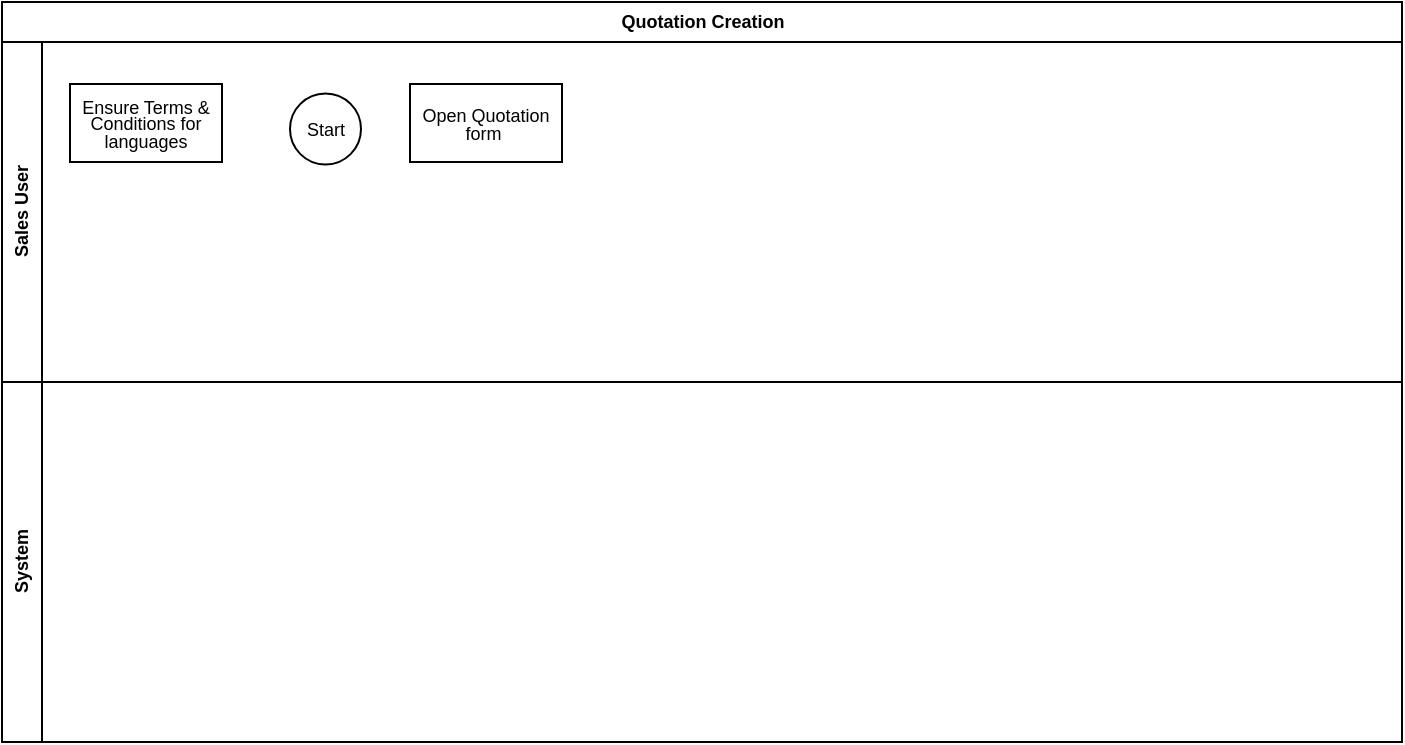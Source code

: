<mxfile version="27.2.0">
  <diagram name="Page-1" id="Zs2zb_Z7UWNbtR0huE5W">
    <mxGraphModel dx="661" dy="379" grid="1" gridSize="10" guides="1" tooltips="1" connect="1" arrows="1" fold="1" page="1" pageScale="1" pageWidth="1400" pageHeight="850" math="0" shadow="0">
      <root>
        <mxCell id="0" />
        <mxCell id="1" parent="0" />
        <mxCell id="O-OZEPHUxFLN-eJPWsJB-1" value="Quotation Creation" style="swimlane;childLayout=stackLayout;resizeParent=1;resizeParentMax=0;horizontal=1;startSize=20;horizontalStack=0;html=1;fontSize=9;" vertex="1" parent="1">
          <mxGeometry x="86" y="49" width="700" height="370" as="geometry" />
        </mxCell>
        <mxCell id="O-OZEPHUxFLN-eJPWsJB-3" value="Sales User" style="swimlane;startSize=20;horizontal=0;html=1;fontSize=9;" vertex="1" parent="O-OZEPHUxFLN-eJPWsJB-1">
          <mxGeometry y="20" width="700" height="170" as="geometry" />
        </mxCell>
        <mxCell id="O-OZEPHUxFLN-eJPWsJB-5" value="&lt;div style=&quot;line-height: 90%;&quot; align=&quot;center&quot;&gt;&lt;font&gt;Ensure Terms &amp;amp; Conditions for languages&lt;/font&gt;&lt;/div&gt;" style="rounded=0;whiteSpace=wrap;html=1;align=center;fontSize=9;" vertex="1" parent="O-OZEPHUxFLN-eJPWsJB-3">
          <mxGeometry x="34" y="21" width="76" height="39" as="geometry" />
        </mxCell>
        <mxCell id="O-OZEPHUxFLN-eJPWsJB-6" value="&lt;font&gt;Start&lt;/font&gt;" style="ellipse;whiteSpace=wrap;html=1;aspect=fixed;fontSize=9;" vertex="1" parent="O-OZEPHUxFLN-eJPWsJB-3">
          <mxGeometry x="144" y="25.75" width="35.5" height="35.5" as="geometry" />
        </mxCell>
        <mxCell id="O-OZEPHUxFLN-eJPWsJB-7" value="&lt;div style=&quot;line-height: 90%;&quot; align=&quot;center&quot;&gt;Open Quotation form&amp;nbsp;&lt;/div&gt;" style="rounded=0;whiteSpace=wrap;html=1;align=center;fontSize=9;" vertex="1" parent="O-OZEPHUxFLN-eJPWsJB-3">
          <mxGeometry x="204" y="21" width="76" height="39" as="geometry" />
        </mxCell>
        <mxCell id="O-OZEPHUxFLN-eJPWsJB-2" value="System" style="swimlane;startSize=20;horizontal=0;html=1;fontSize=9;" vertex="1" parent="O-OZEPHUxFLN-eJPWsJB-1">
          <mxGeometry y="190" width="700" height="180" as="geometry" />
        </mxCell>
      </root>
    </mxGraphModel>
  </diagram>
</mxfile>
